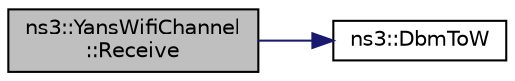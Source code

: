 digraph "ns3::YansWifiChannel::Receive"
{
 // LATEX_PDF_SIZE
  edge [fontname="Helvetica",fontsize="10",labelfontname="Helvetica",labelfontsize="10"];
  node [fontname="Helvetica",fontsize="10",shape=record];
  rankdir="LR";
  Node1 [label="ns3::YansWifiChannel\l::Receive",height=0.2,width=0.4,color="black", fillcolor="grey75", style="filled", fontcolor="black",tooltip="This method is scheduled by Send for each associated YansWifiPhy."];
  Node1 -> Node2 [color="midnightblue",fontsize="10",style="solid",fontname="Helvetica"];
  Node2 [label="ns3::DbmToW",height=0.2,width=0.4,color="black", fillcolor="white", style="filled",URL="$namespacens3.html#a5004264c5648328a038debee4aaddf0e",tooltip="Convert from dBm to Watts."];
}
